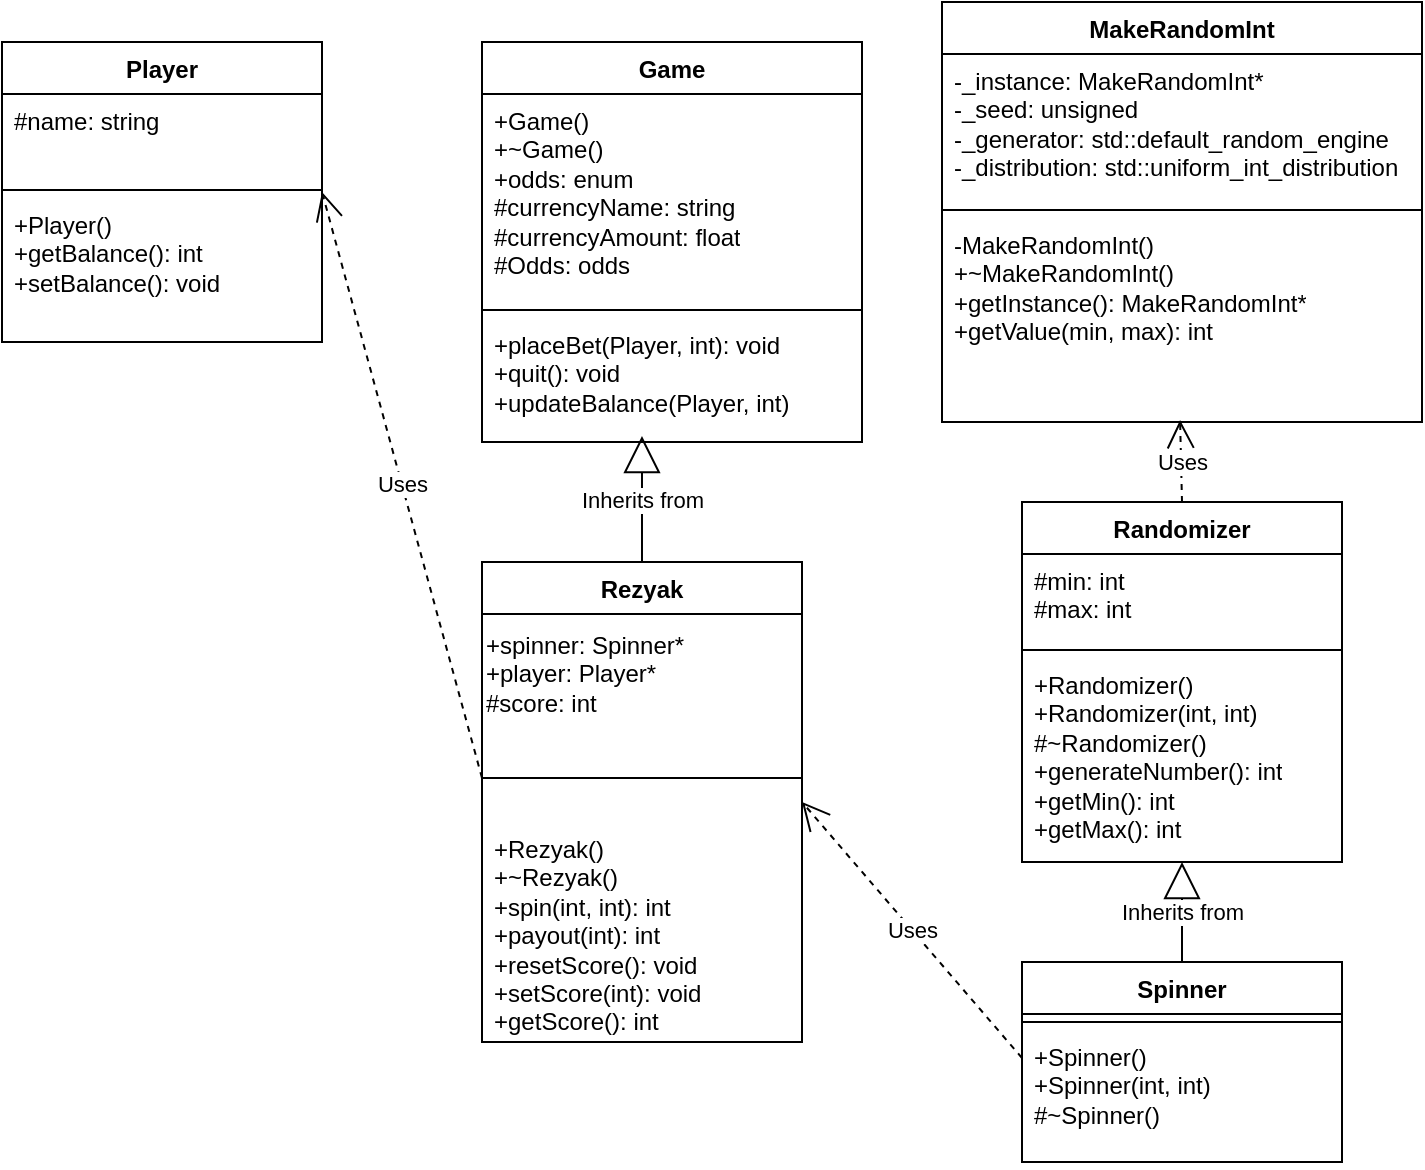 <mxfile scale="1" border="0" version="24.7.17">
  <diagram name="Page-1" id="Y8Pnl33S3f14RiSQ5ugO">
    <mxGraphModel dx="1044" dy="615" grid="1" gridSize="10" guides="1" tooltips="1" connect="1" arrows="1" fold="1" page="1" pageScale="1" pageWidth="850" pageHeight="1100" math="0" shadow="0">
      <root>
        <mxCell id="0" />
        <mxCell id="1" parent="0" />
        <mxCell id="SPqAqPT20OvaiUhNbXfC-1" value="Player" style="swimlane;fontStyle=1;align=center;verticalAlign=top;childLayout=stackLayout;horizontal=1;startSize=26;horizontalStack=0;resizeParent=1;resizeParentMax=0;resizeLast=0;collapsible=1;marginBottom=0;whiteSpace=wrap;html=1;" parent="1" vertex="1">
          <mxGeometry x="40" y="40" width="160" height="150" as="geometry" />
        </mxCell>
        <mxCell id="SPqAqPT20OvaiUhNbXfC-2" value="&lt;div&gt;#name: string&lt;/div&gt;" style="text;strokeColor=none;fillColor=none;align=left;verticalAlign=top;spacingLeft=4;spacingRight=4;overflow=hidden;rotatable=0;points=[[0,0.5],[1,0.5]];portConstraint=eastwest;whiteSpace=wrap;html=1;" parent="SPqAqPT20OvaiUhNbXfC-1" vertex="1">
          <mxGeometry y="26" width="160" height="44" as="geometry" />
        </mxCell>
        <mxCell id="SPqAqPT20OvaiUhNbXfC-3" value="" style="line;strokeWidth=1;fillColor=none;align=left;verticalAlign=middle;spacingTop=-1;spacingLeft=3;spacingRight=3;rotatable=0;labelPosition=right;points=[];portConstraint=eastwest;strokeColor=inherit;" parent="SPqAqPT20OvaiUhNbXfC-1" vertex="1">
          <mxGeometry y="70" width="160" height="8" as="geometry" />
        </mxCell>
        <mxCell id="SPqAqPT20OvaiUhNbXfC-4" value="+Player()&lt;br&gt;&lt;div&gt;+getBalance(): int&lt;br&gt;&lt;/div&gt;&lt;div&gt;+setBalance(): void&lt;br&gt;&lt;/div&gt;" style="text;strokeColor=none;fillColor=none;align=left;verticalAlign=top;spacingLeft=4;spacingRight=4;overflow=hidden;rotatable=0;points=[[0,0.5],[1,0.5]];portConstraint=eastwest;whiteSpace=wrap;html=1;" parent="SPqAqPT20OvaiUhNbXfC-1" vertex="1">
          <mxGeometry y="78" width="160" height="72" as="geometry" />
        </mxCell>
        <mxCell id="SPqAqPT20OvaiUhNbXfC-5" value="Game" style="swimlane;fontStyle=1;align=center;verticalAlign=top;childLayout=stackLayout;horizontal=1;startSize=26;horizontalStack=0;resizeParent=1;resizeParentMax=0;resizeLast=0;collapsible=1;marginBottom=0;whiteSpace=wrap;html=1;" parent="1" vertex="1">
          <mxGeometry x="280" y="40" width="190" height="200" as="geometry" />
        </mxCell>
        <mxCell id="SPqAqPT20OvaiUhNbXfC-6" value="&lt;div&gt;+Game()&lt;/div&gt;&lt;div&gt;+~Game()&lt;br&gt;&lt;/div&gt;&lt;div&gt;+odds: enum&lt;br&gt;&lt;/div&gt;&lt;div&gt;#currencyName: string&lt;br&gt;&lt;/div&gt;&lt;div&gt;#currencyAmount: float&lt;br&gt;&lt;/div&gt;&lt;div&gt;#Odds: odds&lt;br&gt;&lt;/div&gt;" style="text;strokeColor=none;fillColor=none;align=left;verticalAlign=top;spacingLeft=4;spacingRight=4;overflow=hidden;rotatable=0;points=[[0,0.5],[1,0.5]];portConstraint=eastwest;whiteSpace=wrap;html=1;" parent="SPqAqPT20OvaiUhNbXfC-5" vertex="1">
          <mxGeometry y="26" width="190" height="104" as="geometry" />
        </mxCell>
        <mxCell id="SPqAqPT20OvaiUhNbXfC-7" value="" style="line;strokeWidth=1;fillColor=none;align=left;verticalAlign=middle;spacingTop=-1;spacingLeft=3;spacingRight=3;rotatable=0;labelPosition=right;points=[];portConstraint=eastwest;strokeColor=inherit;" parent="SPqAqPT20OvaiUhNbXfC-5" vertex="1">
          <mxGeometry y="130" width="190" height="8" as="geometry" />
        </mxCell>
        <mxCell id="SPqAqPT20OvaiUhNbXfC-8" value="&lt;div&gt;+placeBet(Player, int): void&lt;/div&gt;&lt;div&gt;+quit(): void&lt;/div&gt;&lt;div&gt;+updateBalance(Player, int)&lt;br&gt;&lt;/div&gt;&lt;div&gt;&lt;br&gt;&lt;/div&gt;" style="text;strokeColor=none;fillColor=none;align=left;verticalAlign=top;spacingLeft=4;spacingRight=4;overflow=hidden;rotatable=0;points=[[0,0.5],[1,0.5]];portConstraint=eastwest;whiteSpace=wrap;html=1;" parent="SPqAqPT20OvaiUhNbXfC-5" vertex="1">
          <mxGeometry y="138" width="190" height="62" as="geometry" />
        </mxCell>
        <mxCell id="SPqAqPT20OvaiUhNbXfC-14" value="Randomizer" style="swimlane;fontStyle=1;align=center;verticalAlign=top;childLayout=stackLayout;horizontal=1;startSize=26;horizontalStack=0;resizeParent=1;resizeParentMax=0;resizeLast=0;collapsible=1;marginBottom=0;whiteSpace=wrap;html=1;" parent="1" vertex="1">
          <mxGeometry x="550" y="270" width="160" height="180" as="geometry" />
        </mxCell>
        <mxCell id="SPqAqPT20OvaiUhNbXfC-15" value="&lt;div&gt;#min: int&lt;/div&gt;&lt;div&gt;#max: int&lt;br&gt;&lt;/div&gt;" style="text;strokeColor=none;fillColor=none;align=left;verticalAlign=top;spacingLeft=4;spacingRight=4;overflow=hidden;rotatable=0;points=[[0,0.5],[1,0.5]];portConstraint=eastwest;whiteSpace=wrap;html=1;" parent="SPqAqPT20OvaiUhNbXfC-14" vertex="1">
          <mxGeometry y="26" width="160" height="44" as="geometry" />
        </mxCell>
        <mxCell id="SPqAqPT20OvaiUhNbXfC-16" value="" style="line;strokeWidth=1;fillColor=none;align=left;verticalAlign=middle;spacingTop=-1;spacingLeft=3;spacingRight=3;rotatable=0;labelPosition=right;points=[];portConstraint=eastwest;strokeColor=inherit;" parent="SPqAqPT20OvaiUhNbXfC-14" vertex="1">
          <mxGeometry y="70" width="160" height="8" as="geometry" />
        </mxCell>
        <mxCell id="SPqAqPT20OvaiUhNbXfC-17" value="&lt;div&gt;+Randomizer()&lt;/div&gt;&lt;div&gt;+Randomizer(int, int)&lt;/div&gt;&lt;div&gt;#~Randomizer()&lt;br&gt;&lt;/div&gt;&lt;div&gt;+generateNumber(): int&lt;/div&gt;&lt;div&gt;+getMin(): int&lt;/div&gt;&lt;div&gt;+getMax(): int&lt;br&gt;&lt;/div&gt;" style="text;strokeColor=none;fillColor=none;align=left;verticalAlign=top;spacingLeft=4;spacingRight=4;overflow=hidden;rotatable=0;points=[[0,0.5],[1,0.5]];portConstraint=eastwest;whiteSpace=wrap;html=1;" parent="SPqAqPT20OvaiUhNbXfC-14" vertex="1">
          <mxGeometry y="78" width="160" height="102" as="geometry" />
        </mxCell>
        <mxCell id="SPqAqPT20OvaiUhNbXfC-31" value="Rezyak" style="swimlane;fontStyle=1;align=center;verticalAlign=top;childLayout=stackLayout;horizontal=1;startSize=26;horizontalStack=0;resizeParent=1;resizeParentMax=0;resizeLast=0;collapsible=1;marginBottom=0;whiteSpace=wrap;html=1;" parent="1" vertex="1">
          <mxGeometry x="280" y="300" width="160" height="240" as="geometry" />
        </mxCell>
        <mxCell id="jPMi_xC_6u1uj6pGadxU-1" value="&lt;div align=&quot;left&quot;&gt;+spinner: Spinner*&lt;/div&gt;&lt;div align=&quot;left&quot;&gt;+player: Player*&lt;br&gt;&lt;/div&gt;&lt;div align=&quot;left&quot;&gt;#score: int&lt;/div&gt;" style="text;html=1;align=left;verticalAlign=middle;resizable=0;points=[];autosize=1;strokeColor=none;fillColor=none;" parent="SPqAqPT20OvaiUhNbXfC-31" vertex="1">
          <mxGeometry y="26" width="160" height="60" as="geometry" />
        </mxCell>
        <mxCell id="SPqAqPT20OvaiUhNbXfC-33" value="" style="line;strokeWidth=1;fillColor=none;align=left;verticalAlign=middle;spacingTop=-1;spacingLeft=3;spacingRight=3;rotatable=0;labelPosition=right;points=[];portConstraint=eastwest;strokeColor=inherit;" parent="SPqAqPT20OvaiUhNbXfC-31" vertex="1">
          <mxGeometry y="86" width="160" height="44" as="geometry" />
        </mxCell>
        <mxCell id="SPqAqPT20OvaiUhNbXfC-34" value="&lt;div&gt;+Rezyak()&lt;/div&gt;&lt;div&gt;+~Rezyak()&lt;br&gt;&lt;/div&gt;&lt;div&gt;+spin(int, int): int&lt;br&gt;&lt;/div&gt;&lt;div&gt;+payout(int): int&lt;br&gt;&lt;/div&gt;&lt;div&gt;+resetScore(): void&lt;/div&gt;&lt;div&gt;+setScore(int): void&lt;/div&gt;&lt;div&gt;+getScore(): int&lt;br&gt;&lt;/div&gt;" style="text;strokeColor=none;fillColor=none;align=left;verticalAlign=top;spacingLeft=4;spacingRight=4;overflow=hidden;rotatable=0;points=[[0,0.5],[1,0.5]];portConstraint=eastwest;whiteSpace=wrap;html=1;" parent="SPqAqPT20OvaiUhNbXfC-31" vertex="1">
          <mxGeometry y="130" width="160" height="110" as="geometry" />
        </mxCell>
        <mxCell id="SPqAqPT20OvaiUhNbXfC-35" value="Inherits from" style="endArrow=block;endSize=16;endFill=0;html=1;rounded=0;entryX=0.5;entryY=1;entryDx=0;entryDy=0;exitX=0.5;exitY=0;exitDx=0;exitDy=0;" parent="1" target="SPqAqPT20OvaiUhNbXfC-14" edge="1">
          <mxGeometry width="160" relative="1" as="geometry">
            <mxPoint x="630" y="500" as="sourcePoint" />
            <mxPoint x="629.5" y="501.5" as="targetPoint" />
          </mxGeometry>
        </mxCell>
        <mxCell id="SPqAqPT20OvaiUhNbXfC-36" value="Inherits from" style="endArrow=block;endSize=16;endFill=0;html=1;rounded=0;exitX=0.5;exitY=0;exitDx=0;exitDy=0;entryX=0.421;entryY=0.952;entryDx=0;entryDy=0;entryPerimeter=0;" parent="1" source="SPqAqPT20OvaiUhNbXfC-31" target="SPqAqPT20OvaiUhNbXfC-8" edge="1">
          <mxGeometry width="160" relative="1" as="geometry">
            <mxPoint x="360" y="260" as="sourcePoint" />
            <mxPoint x="360" y="250" as="targetPoint" />
          </mxGeometry>
        </mxCell>
        <mxCell id="SPqAqPT20OvaiUhNbXfC-38" value="Uses" style="endArrow=open;endSize=12;dashed=1;html=1;rounded=0;entryX=1;entryY=0.5;entryDx=0;entryDy=0;exitX=0;exitY=0.5;exitDx=0;exitDy=0;" parent="1" target="SPqAqPT20OvaiUhNbXfC-31" edge="1">
          <mxGeometry width="160" relative="1" as="geometry">
            <mxPoint x="550" y="548" as="sourcePoint" />
            <mxPoint x="440" y="309.998" as="targetPoint" />
          </mxGeometry>
        </mxCell>
        <mxCell id="BldTMk8L5QHQUdBhH2Uk-1" value="MakeRandomInt" style="swimlane;fontStyle=1;align=center;verticalAlign=top;childLayout=stackLayout;horizontal=1;startSize=26;horizontalStack=0;resizeParent=1;resizeParentMax=0;resizeLast=0;collapsible=1;marginBottom=0;whiteSpace=wrap;html=1;" parent="1" vertex="1">
          <mxGeometry x="510" y="20" width="240" height="210" as="geometry" />
        </mxCell>
        <mxCell id="BldTMk8L5QHQUdBhH2Uk-2" value="&lt;div&gt;-_instance: MakeRandomInt*&lt;/div&gt;&lt;div&gt;-_seed: unsigned&lt;/div&gt;&lt;div&gt;-_generator: std::default_random_engine&lt;/div&gt;&lt;div&gt;-_distribution: std::uniform_int_distribution&lt;br&gt;&lt;/div&gt;" style="text;strokeColor=none;fillColor=none;align=left;verticalAlign=top;spacingLeft=4;spacingRight=4;overflow=hidden;rotatable=0;points=[[0,0.5],[1,0.5]];portConstraint=eastwest;whiteSpace=wrap;html=1;" parent="BldTMk8L5QHQUdBhH2Uk-1" vertex="1">
          <mxGeometry y="26" width="240" height="74" as="geometry" />
        </mxCell>
        <mxCell id="BldTMk8L5QHQUdBhH2Uk-3" value="" style="line;strokeWidth=1;fillColor=none;align=left;verticalAlign=middle;spacingTop=-1;spacingLeft=3;spacingRight=3;rotatable=0;labelPosition=right;points=[];portConstraint=eastwest;strokeColor=inherit;" parent="BldTMk8L5QHQUdBhH2Uk-1" vertex="1">
          <mxGeometry y="100" width="240" height="8" as="geometry" />
        </mxCell>
        <mxCell id="BldTMk8L5QHQUdBhH2Uk-4" value="&lt;div&gt;-MakeRandomInt()&lt;br&gt;&lt;/div&gt;&lt;div&gt;+~MakeRandomInt()&lt;/div&gt;&lt;div&gt;+getInstance(): MakeRandomInt*&lt;br&gt;&lt;/div&gt;&lt;div&gt;+getValue(min, max): int&lt;/div&gt;&lt;div&gt;&lt;br&gt;&lt;/div&gt;&lt;div&gt;&lt;br&gt;&lt;/div&gt;" style="text;strokeColor=none;fillColor=none;align=left;verticalAlign=top;spacingLeft=4;spacingRight=4;overflow=hidden;rotatable=0;points=[[0,0.5],[1,0.5]];portConstraint=eastwest;whiteSpace=wrap;html=1;" parent="BldTMk8L5QHQUdBhH2Uk-1" vertex="1">
          <mxGeometry y="108" width="240" height="102" as="geometry" />
        </mxCell>
        <mxCell id="BldTMk8L5QHQUdBhH2Uk-6" value="Spinner" style="swimlane;fontStyle=1;align=center;verticalAlign=top;childLayout=stackLayout;horizontal=1;startSize=26;horizontalStack=0;resizeParent=1;resizeParentMax=0;resizeLast=0;collapsible=1;marginBottom=0;whiteSpace=wrap;html=1;" parent="1" vertex="1">
          <mxGeometry x="550" y="500" width="160" height="100" as="geometry" />
        </mxCell>
        <mxCell id="BldTMk8L5QHQUdBhH2Uk-8" value="" style="line;strokeWidth=1;fillColor=none;align=left;verticalAlign=middle;spacingTop=-1;spacingLeft=3;spacingRight=3;rotatable=0;labelPosition=right;points=[];portConstraint=eastwest;strokeColor=inherit;" parent="BldTMk8L5QHQUdBhH2Uk-6" vertex="1">
          <mxGeometry y="26" width="160" height="8" as="geometry" />
        </mxCell>
        <mxCell id="BldTMk8L5QHQUdBhH2Uk-9" value="&lt;div&gt;+Spinner()&lt;/div&gt;&lt;div&gt;+Spinner(int, int)&lt;/div&gt;&lt;div&gt;#~Spinner()&lt;br&gt;&lt;/div&gt;" style="text;strokeColor=none;fillColor=none;align=left;verticalAlign=top;spacingLeft=4;spacingRight=4;overflow=hidden;rotatable=0;points=[[0,0.5],[1,0.5]];portConstraint=eastwest;whiteSpace=wrap;html=1;" parent="BldTMk8L5QHQUdBhH2Uk-6" vertex="1">
          <mxGeometry y="34" width="160" height="66" as="geometry" />
        </mxCell>
        <mxCell id="BldTMk8L5QHQUdBhH2Uk-16" value="Uses" style="endArrow=open;endSize=12;dashed=1;html=1;rounded=0;entryX=0.496;entryY=0.99;entryDx=0;entryDy=0;exitX=0.5;exitY=0;exitDx=0;exitDy=0;entryPerimeter=0;" parent="1" source="SPqAqPT20OvaiUhNbXfC-14" target="BldTMk8L5QHQUdBhH2Uk-4" edge="1">
          <mxGeometry width="160" relative="1" as="geometry">
            <mxPoint x="840" y="418" as="sourcePoint" />
            <mxPoint x="730" y="280" as="targetPoint" />
          </mxGeometry>
        </mxCell>
        <mxCell id="BldTMk8L5QHQUdBhH2Uk-22" value="Uses" style="endArrow=open;endSize=12;dashed=1;html=1;rounded=0;entryX=1;entryY=0.5;entryDx=0;entryDy=0;exitX=0;exitY=0.5;exitDx=0;exitDy=0;" parent="1" target="SPqAqPT20OvaiUhNbXfC-1" edge="1">
          <mxGeometry width="160" relative="1" as="geometry">
            <mxPoint x="280" y="408" as="sourcePoint" />
            <mxPoint x="170" y="270" as="targetPoint" />
          </mxGeometry>
        </mxCell>
      </root>
    </mxGraphModel>
  </diagram>
</mxfile>
